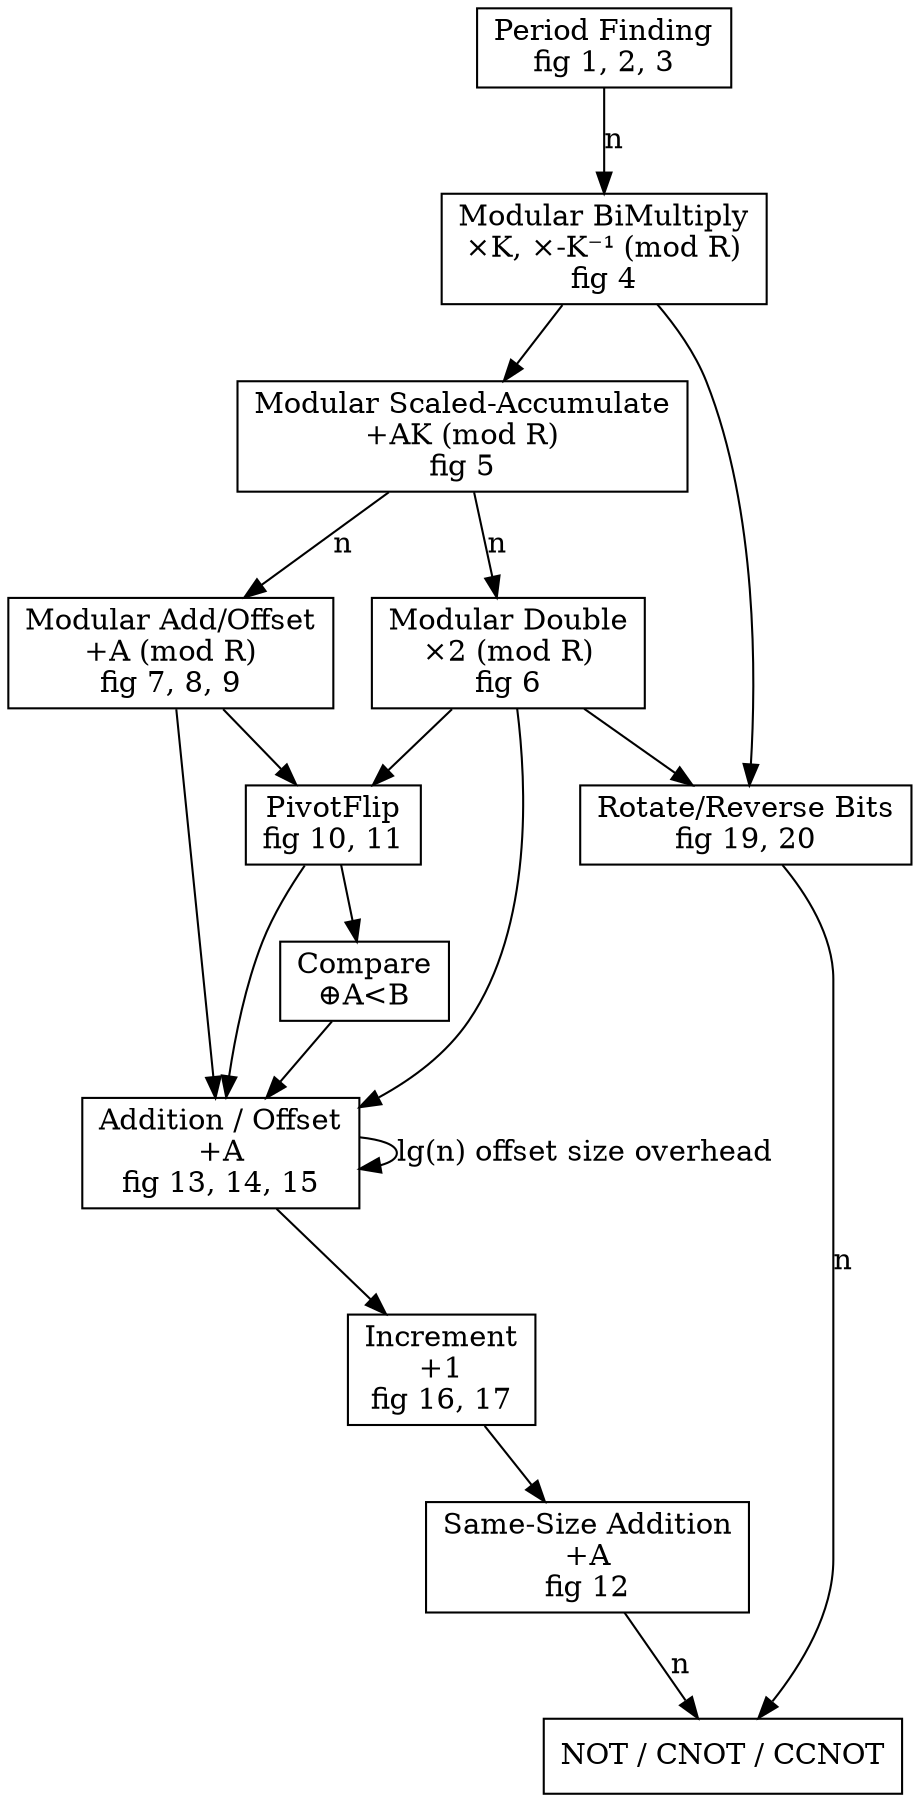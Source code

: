 digraph G {
  node [shape=box]
  
  PeriodFinding [label="Period Finding\nfig 1, 2, 3"]
  ModularPairedMultiply [label="Modular BiMultiply\n×K, ×-K⁻¹ (mod R)\nfig 4"]
  ModularMultiplyAccumulate [label="Modular Scaled-Accumulate\n+AK (mod R)\nfig 5"]
  ModularDouble [label="Modular Double\n×2 (mod R)\nfig 6"]
  ModularAdd [label="Modular Add/Offset\n+A (mod R)\nfig 7, 8, 9"]
  PivotFlip [label="PivotFlip\nfig 10, 11"]
  Compare [label="Compare\n⊕A<B"]
  Add [label="Addition / Offset\n+A\nfig 13, 14, 15"]
  Increment [label="Increment\n+1\nfig 16, 17"]
  SameSizeAdd [label="Same-Size Addition\n+A\nfig 12"]
  PermuteBits [label="Rotate/Reverse Bits\nfig 19, 20"]
  Leaf [label="NOT / CNOT / CCNOT"]

  edge [label="n"]
  PeriodFinding -> ModularPairedMultiply

  edge [label=""]
  ModularPairedMultiply -> ModularMultiplyAccumulate, PermuteBits

  edge [label="n"]
  ModularMultiplyAccumulate -> ModularDouble, ModularAdd

  edge [label=""]
  ModularDouble -> PivotFlip, Add, PermuteBits

  edge [label=""]
  ModularAdd -> Add, PivotFlip

  edge [label=""]
  PivotFlip -> Compare, Add

  edge [label=""]
  Compare -> Add

  edge [label=""]
  Add -> Increment
  edge [label="lg(n) offset size overhead"]
  Add -> Add

  edge [label=""]
  Increment -> SameSizeAdd

  edge [label="n"]
  SameSizeAdd -> Leaf

  edge [label="n"]
  PermuteBits -> Leaf
}

